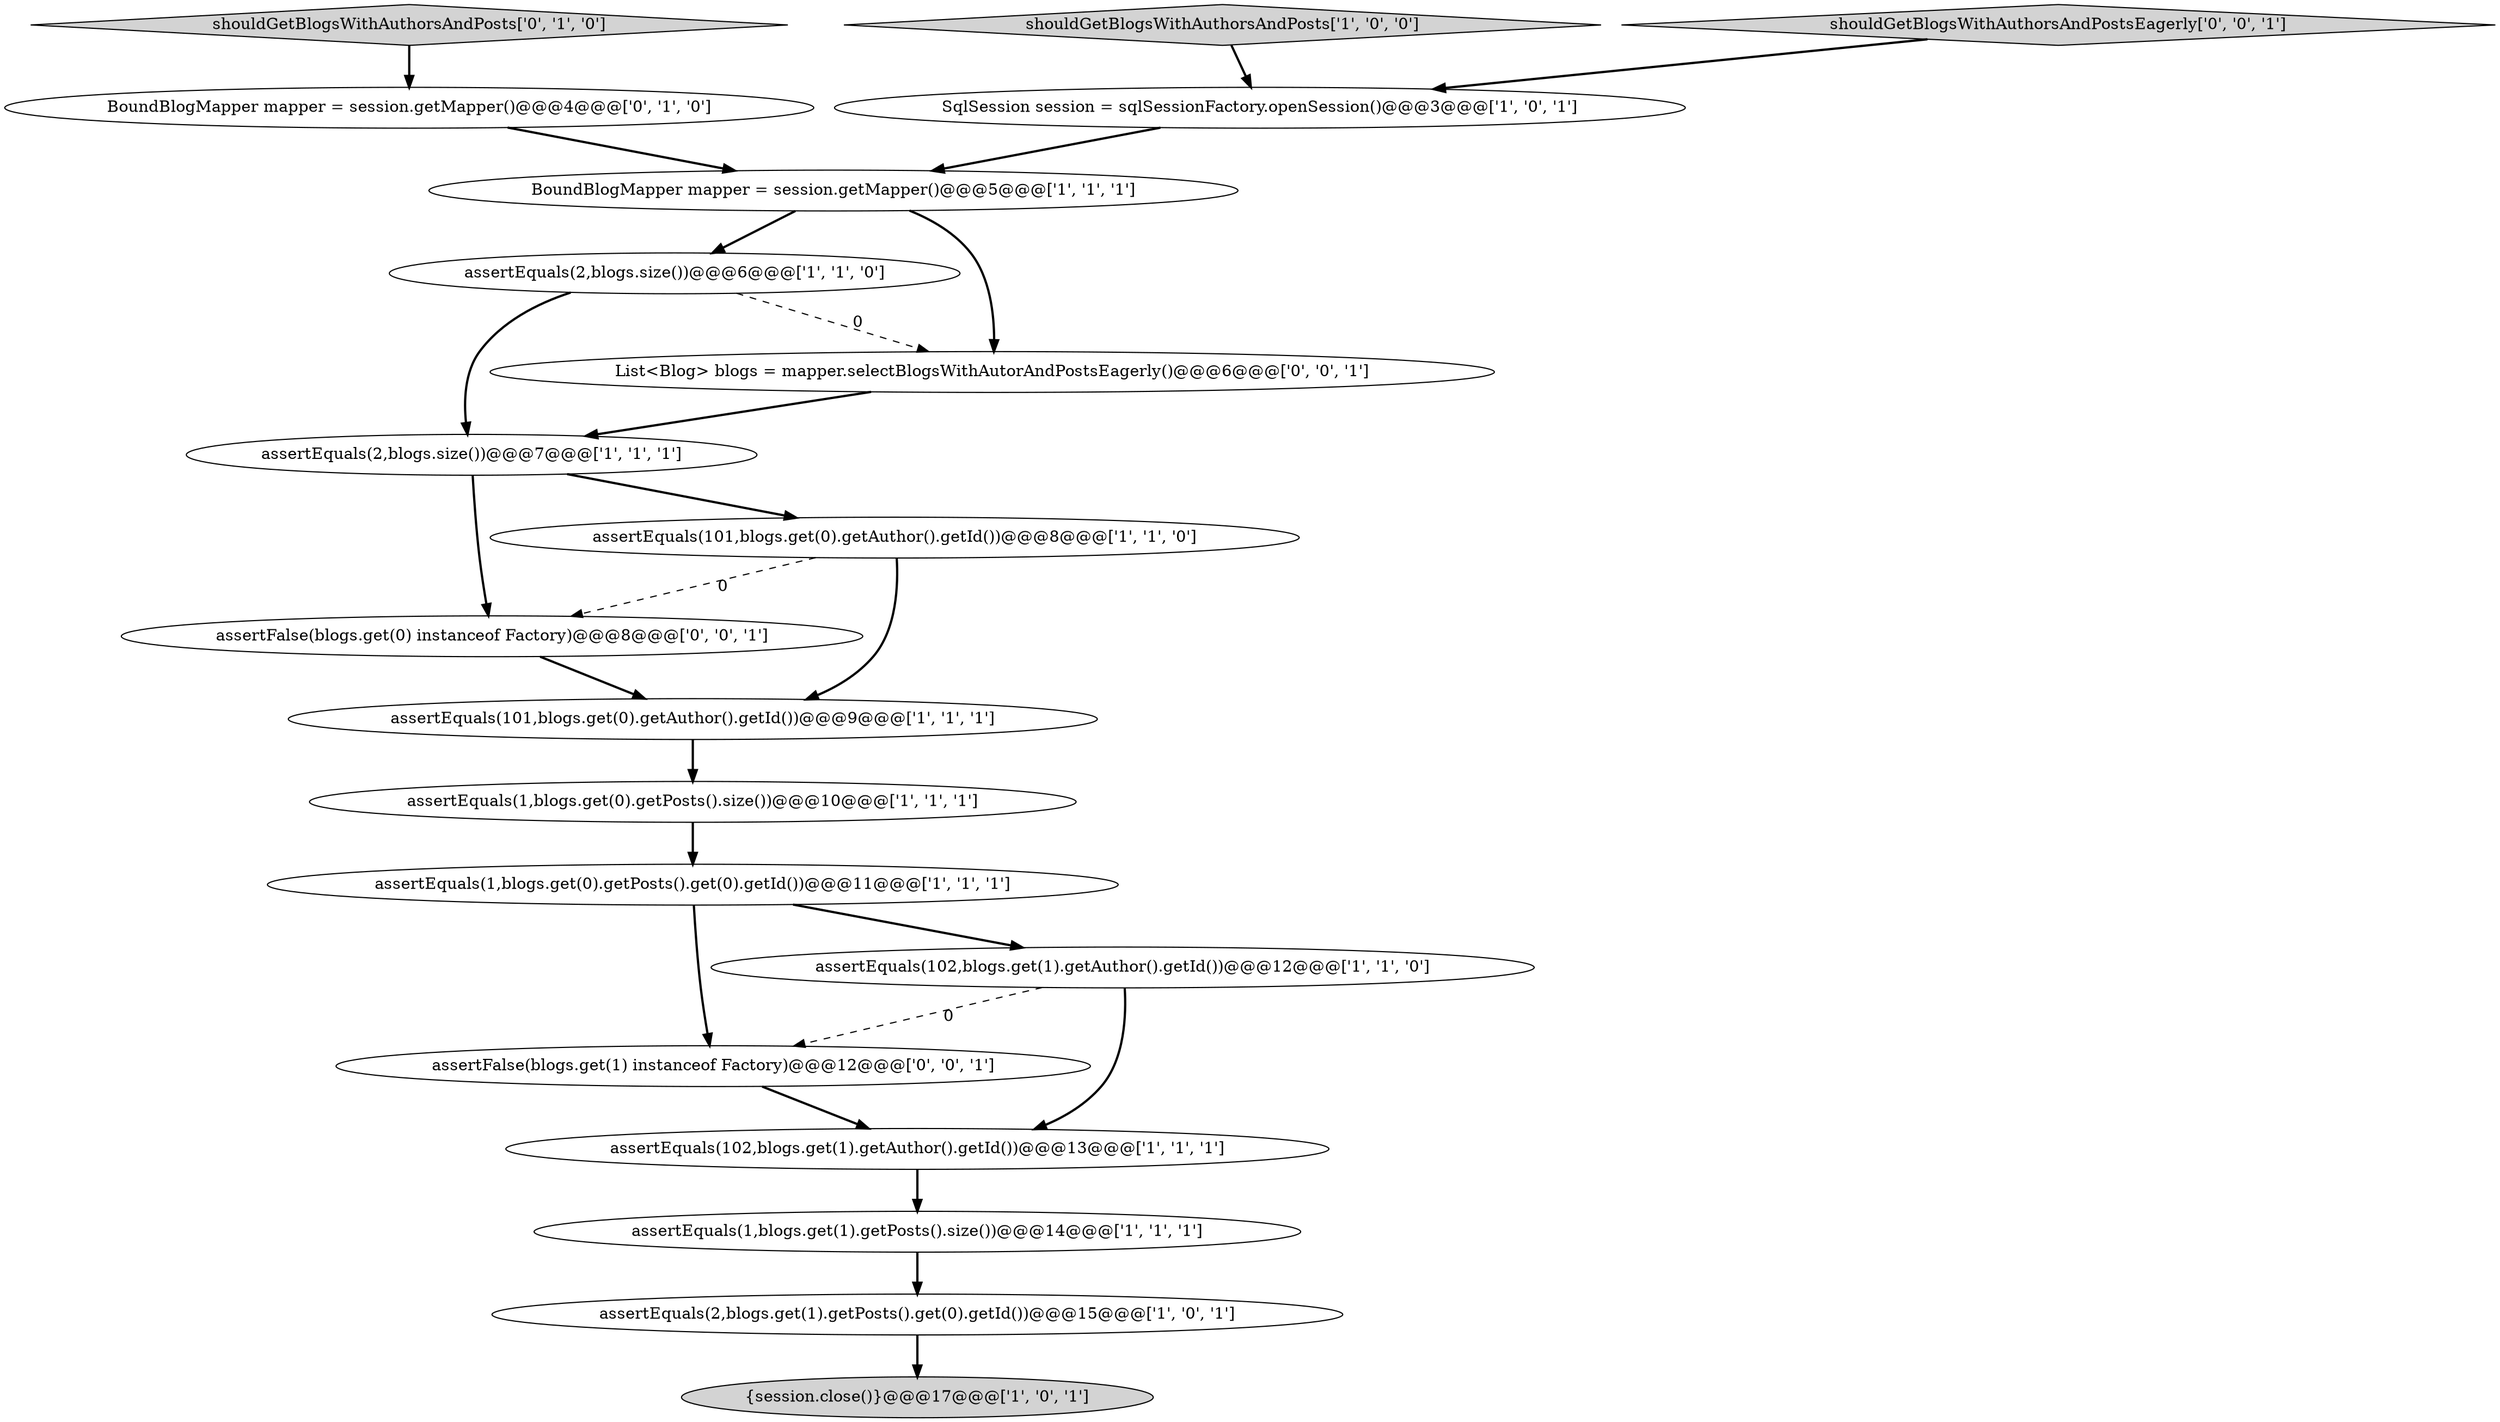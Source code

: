 digraph {
9 [style = filled, label = "SqlSession session = sqlSessionFactory.openSession()@@@3@@@['1', '0', '1']", fillcolor = white, shape = ellipse image = "AAA0AAABBB1BBB"];
5 [style = filled, label = "assertEquals(101,blogs.get(0).getAuthor().getId())@@@9@@@['1', '1', '1']", fillcolor = white, shape = ellipse image = "AAA0AAABBB1BBB"];
18 [style = filled, label = "assertFalse(blogs.get(1) instanceof Factory)@@@12@@@['0', '0', '1']", fillcolor = white, shape = ellipse image = "AAA0AAABBB3BBB"];
7 [style = filled, label = "assertEquals(2,blogs.size())@@@7@@@['1', '1', '1']", fillcolor = white, shape = ellipse image = "AAA0AAABBB1BBB"];
3 [style = filled, label = "assertEquals(1,blogs.get(0).getPosts().size())@@@10@@@['1', '1', '1']", fillcolor = white, shape = ellipse image = "AAA0AAABBB1BBB"];
12 [style = filled, label = "{session.close()}@@@17@@@['1', '0', '1']", fillcolor = lightgray, shape = ellipse image = "AAA0AAABBB1BBB"];
0 [style = filled, label = "assertEquals(2,blogs.size())@@@6@@@['1', '1', '0']", fillcolor = white, shape = ellipse image = "AAA0AAABBB1BBB"];
11 [style = filled, label = "assertEquals(2,blogs.get(1).getPosts().get(0).getId())@@@15@@@['1', '0', '1']", fillcolor = white, shape = ellipse image = "AAA0AAABBB1BBB"];
15 [style = filled, label = "shouldGetBlogsWithAuthorsAndPosts['0', '1', '0']", fillcolor = lightgray, shape = diamond image = "AAA0AAABBB2BBB"];
2 [style = filled, label = "BoundBlogMapper mapper = session.getMapper()@@@5@@@['1', '1', '1']", fillcolor = white, shape = ellipse image = "AAA0AAABBB1BBB"];
13 [style = filled, label = "assertEquals(1,blogs.get(0).getPosts().get(0).getId())@@@11@@@['1', '1', '1']", fillcolor = white, shape = ellipse image = "AAA0AAABBB1BBB"];
4 [style = filled, label = "shouldGetBlogsWithAuthorsAndPosts['1', '0', '0']", fillcolor = lightgray, shape = diamond image = "AAA0AAABBB1BBB"];
8 [style = filled, label = "assertEquals(102,blogs.get(1).getAuthor().getId())@@@12@@@['1', '1', '0']", fillcolor = white, shape = ellipse image = "AAA0AAABBB1BBB"];
16 [style = filled, label = "assertFalse(blogs.get(0) instanceof Factory)@@@8@@@['0', '0', '1']", fillcolor = white, shape = ellipse image = "AAA0AAABBB3BBB"];
6 [style = filled, label = "assertEquals(1,blogs.get(1).getPosts().size())@@@14@@@['1', '1', '1']", fillcolor = white, shape = ellipse image = "AAA0AAABBB1BBB"];
14 [style = filled, label = "BoundBlogMapper mapper = session.getMapper()@@@4@@@['0', '1', '0']", fillcolor = white, shape = ellipse image = "AAA0AAABBB2BBB"];
19 [style = filled, label = "List<Blog> blogs = mapper.selectBlogsWithAutorAndPostsEagerly()@@@6@@@['0', '0', '1']", fillcolor = white, shape = ellipse image = "AAA0AAABBB3BBB"];
10 [style = filled, label = "assertEquals(101,blogs.get(0).getAuthor().getId())@@@8@@@['1', '1', '0']", fillcolor = white, shape = ellipse image = "AAA0AAABBB1BBB"];
1 [style = filled, label = "assertEquals(102,blogs.get(1).getAuthor().getId())@@@13@@@['1', '1', '1']", fillcolor = white, shape = ellipse image = "AAA0AAABBB1BBB"];
17 [style = filled, label = "shouldGetBlogsWithAuthorsAndPostsEagerly['0', '0', '1']", fillcolor = lightgray, shape = diamond image = "AAA0AAABBB3BBB"];
5->3 [style = bold, label=""];
4->9 [style = bold, label=""];
2->19 [style = bold, label=""];
15->14 [style = bold, label=""];
9->2 [style = bold, label=""];
7->10 [style = bold, label=""];
0->19 [style = dashed, label="0"];
17->9 [style = bold, label=""];
11->12 [style = bold, label=""];
0->7 [style = bold, label=""];
8->1 [style = bold, label=""];
2->0 [style = bold, label=""];
1->6 [style = bold, label=""];
10->5 [style = bold, label=""];
18->1 [style = bold, label=""];
6->11 [style = bold, label=""];
7->16 [style = bold, label=""];
3->13 [style = bold, label=""];
16->5 [style = bold, label=""];
8->18 [style = dashed, label="0"];
14->2 [style = bold, label=""];
10->16 [style = dashed, label="0"];
13->8 [style = bold, label=""];
19->7 [style = bold, label=""];
13->18 [style = bold, label=""];
}
